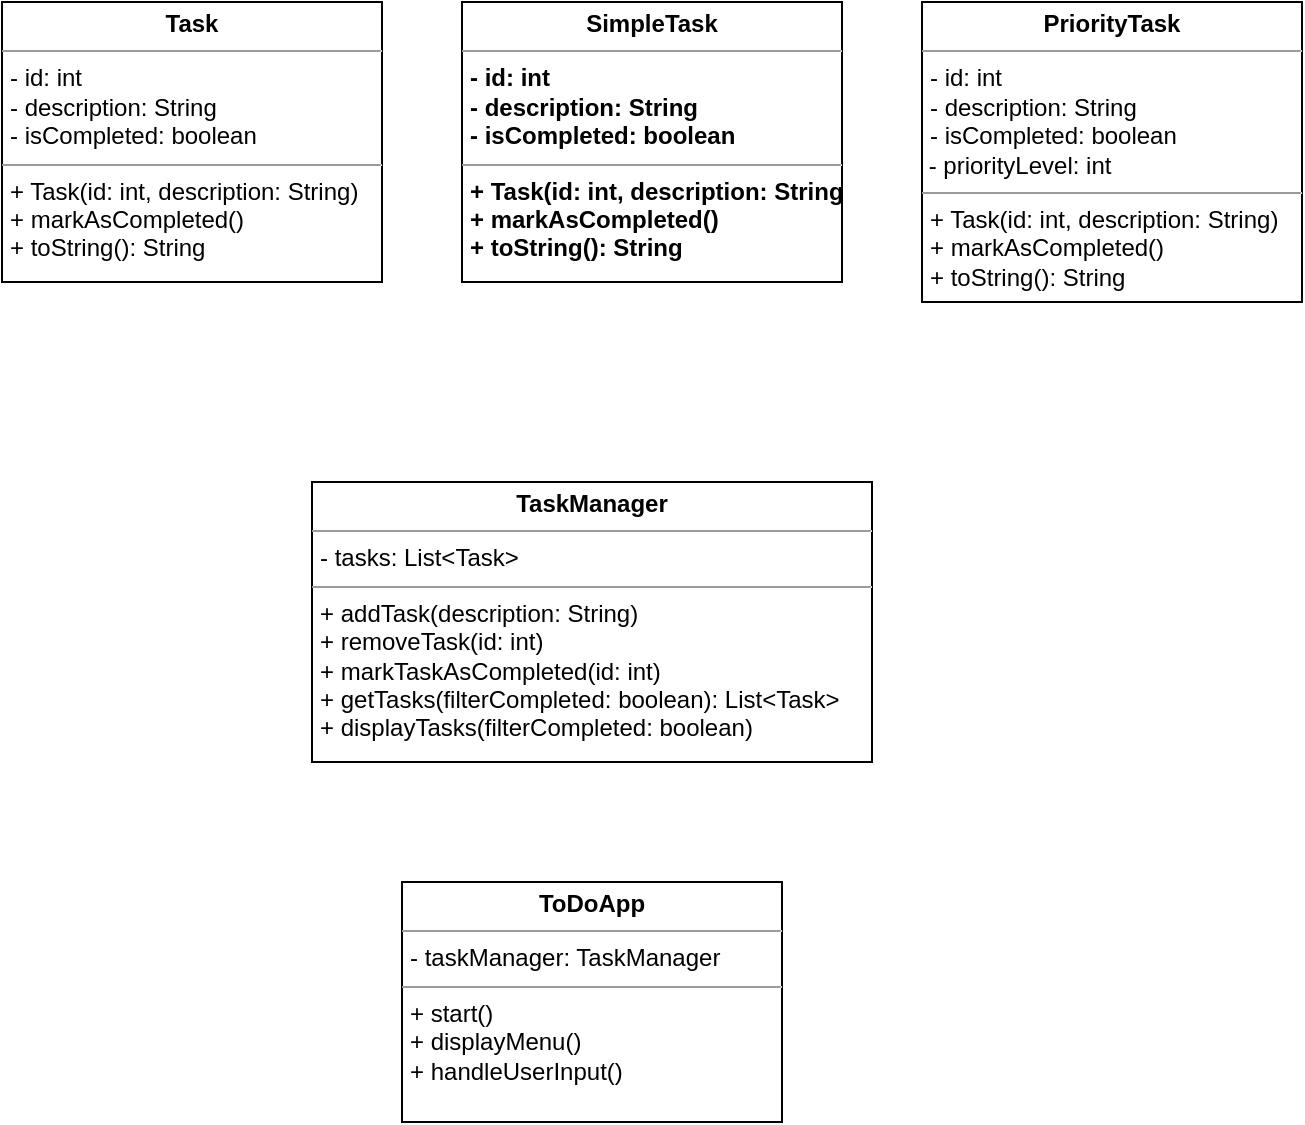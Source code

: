 <mxfile version="25.0.3">
  <diagram name="Page-1" id="c4acf3e9-155e-7222-9cf6-157b1a14988f">
    <mxGraphModel dx="1222" dy="701" grid="1" gridSize="10" guides="1" tooltips="1" connect="1" arrows="1" fold="1" page="1" pageScale="1" pageWidth="850" pageHeight="1100" background="none" math="0" shadow="0">
      <root>
        <mxCell id="0" />
        <mxCell id="1" parent="0" />
        <mxCell id="5d2195bd80daf111-9" value="&lt;p style=&quot;margin:0px;margin-top:4px;text-align:center;&quot;&gt;&lt;b&gt;Task&lt;/b&gt;&lt;/p&gt;&lt;hr size=&quot;1&quot;&gt;&lt;p style=&quot;margin:0px;margin-left:4px;&quot;&gt;- id: int&lt;br&gt;- description: String&lt;/p&gt;&lt;p style=&quot;margin:0px;margin-left:4px;&quot;&gt;- isCompleted: boolean&lt;/p&gt;&lt;hr size=&quot;1&quot;&gt;&lt;p style=&quot;margin:0px;margin-left:4px;&quot;&gt;+ Task(id: int, description: String)&lt;br&gt;+ markAsCompleted()&lt;/p&gt;&lt;p style=&quot;margin:0px;margin-left:4px;&quot;&gt;+ toString(): String&lt;/p&gt;" style="verticalAlign=top;align=left;overflow=fill;fontSize=12;fontFamily=Helvetica;html=1;rounded=0;shadow=0;comic=0;labelBackgroundColor=none;strokeWidth=1" parent="1" vertex="1">
          <mxGeometry x="130" y="200" width="190" height="140" as="geometry" />
        </mxCell>
        <mxCell id="CR9xxRQ5lRKup9u78Uqk-1" value="&lt;p style=&quot;margin:0px;margin-top:4px;text-align:center;&quot;&gt;&lt;b&gt;TaskManager&lt;/b&gt;&lt;/p&gt;&lt;hr size=&quot;1&quot;&gt;&lt;p style=&quot;margin:0px;margin-left:4px;&quot;&gt;- tasks: List&amp;lt;Task&amp;gt;&lt;br&gt;&lt;/p&gt;&lt;hr size=&quot;1&quot;&gt;&lt;p style=&quot;margin:0px;margin-left:4px;&quot;&gt;+ addTask(description: String)&lt;/p&gt;&lt;p style=&quot;margin:0px;margin-left:4px;&quot;&gt;+ removeTask(id: int)&lt;/p&gt;&lt;p style=&quot;margin:0px;margin-left:4px;&quot;&gt;+ markTaskAsCompleted(id: int)&lt;/p&gt;&lt;p style=&quot;margin:0px;margin-left:4px;&quot;&gt;+ getTasks(filterCompleted: boolean): List&amp;lt;Task&amp;gt;&lt;/p&gt;&lt;p style=&quot;margin:0px;margin-left:4px;&quot;&gt;+ displayTasks(filterCompleted: boolean)&lt;/p&gt;" style="verticalAlign=top;align=left;overflow=fill;fontSize=12;fontFamily=Helvetica;html=1;rounded=0;shadow=0;comic=0;labelBackgroundColor=none;strokeWidth=1" vertex="1" parent="1">
          <mxGeometry x="285" y="440" width="280" height="140" as="geometry" />
        </mxCell>
        <mxCell id="CR9xxRQ5lRKup9u78Uqk-2" value="&lt;p style=&quot;margin:0px;margin-top:4px;text-align:center;&quot;&gt;&lt;b&gt;ToDoApp&lt;/b&gt;&lt;/p&gt;&lt;hr size=&quot;1&quot;&gt;&lt;p style=&quot;margin:0px;margin-left:4px;&quot;&gt;- taskManager: TaskManager&lt;br&gt;&lt;/p&gt;&lt;hr size=&quot;1&quot;&gt;&lt;p style=&quot;margin:0px;margin-left:4px;&quot;&gt;+ start()&lt;/p&gt;&lt;p style=&quot;margin:0px;margin-left:4px;&quot;&gt;+ displayMenu()&amp;nbsp;&lt;/p&gt;&lt;p style=&quot;margin:0px;margin-left:4px;&quot;&gt;&lt;span style=&quot;background-color: initial;&quot;&gt;+ handleUserInput()&lt;/span&gt;&lt;/p&gt;" style="verticalAlign=top;align=left;overflow=fill;fontSize=12;fontFamily=Helvetica;html=1;rounded=0;shadow=0;comic=0;labelBackgroundColor=none;strokeWidth=1" vertex="1" parent="1">
          <mxGeometry x="330" y="640" width="190" height="120" as="geometry" />
        </mxCell>
        <mxCell id="CR9xxRQ5lRKup9u78Uqk-3" value="&lt;p style=&quot;margin:0px;margin-top:4px;text-align:center;&quot;&gt;SimpleTask&lt;/p&gt;&lt;hr size=&quot;1&quot;&gt;&lt;p style=&quot;margin:0px;margin-left:4px;&quot;&gt;- id: int&lt;br&gt;- description: String&lt;/p&gt;&lt;p style=&quot;margin:0px;margin-left:4px;&quot;&gt;- isCompleted: boolean&lt;/p&gt;&lt;hr size=&quot;1&quot;&gt;&lt;p style=&quot;margin:0px;margin-left:4px;&quot;&gt;+ Task(id: int, description: String)&lt;br&gt;+ markAsCompleted()&lt;/p&gt;&lt;p style=&quot;margin:0px;margin-left:4px;&quot;&gt;+ toString(): String&lt;/p&gt;" style="verticalAlign=top;align=left;overflow=fill;fontSize=12;fontFamily=Helvetica;html=1;rounded=0;shadow=0;comic=0;labelBackgroundColor=none;strokeWidth=1;fontStyle=1" vertex="1" parent="1">
          <mxGeometry x="360" y="200" width="190" height="140" as="geometry" />
        </mxCell>
        <mxCell id="CR9xxRQ5lRKup9u78Uqk-4" value="&lt;p style=&quot;margin:0px;margin-top:4px;text-align:center;&quot;&gt;&lt;b&gt;PriorityTask&lt;/b&gt;&lt;/p&gt;&lt;hr size=&quot;1&quot;&gt;&lt;p style=&quot;margin:0px;margin-left:4px;&quot;&gt;- id: int&lt;br&gt;- description: String&lt;/p&gt;&lt;p style=&quot;margin:0px;margin-left:4px;&quot;&gt;- isCompleted: boolean&lt;/p&gt;&amp;nbsp;- priorityLevel: int&lt;br&gt;&lt;hr size=&quot;1&quot;&gt;&lt;p style=&quot;margin:0px;margin-left:4px;&quot;&gt;+ Task(id: int, description: String)&lt;br&gt;+ markAsCompleted()&lt;/p&gt;&lt;p style=&quot;margin:0px;margin-left:4px;&quot;&gt;+ toString(): String&lt;/p&gt;" style="verticalAlign=top;align=left;overflow=fill;fontSize=12;fontFamily=Helvetica;html=1;rounded=0;shadow=0;comic=0;labelBackgroundColor=none;strokeWidth=1" vertex="1" parent="1">
          <mxGeometry x="590" y="200" width="190" height="150" as="geometry" />
        </mxCell>
      </root>
    </mxGraphModel>
  </diagram>
</mxfile>

